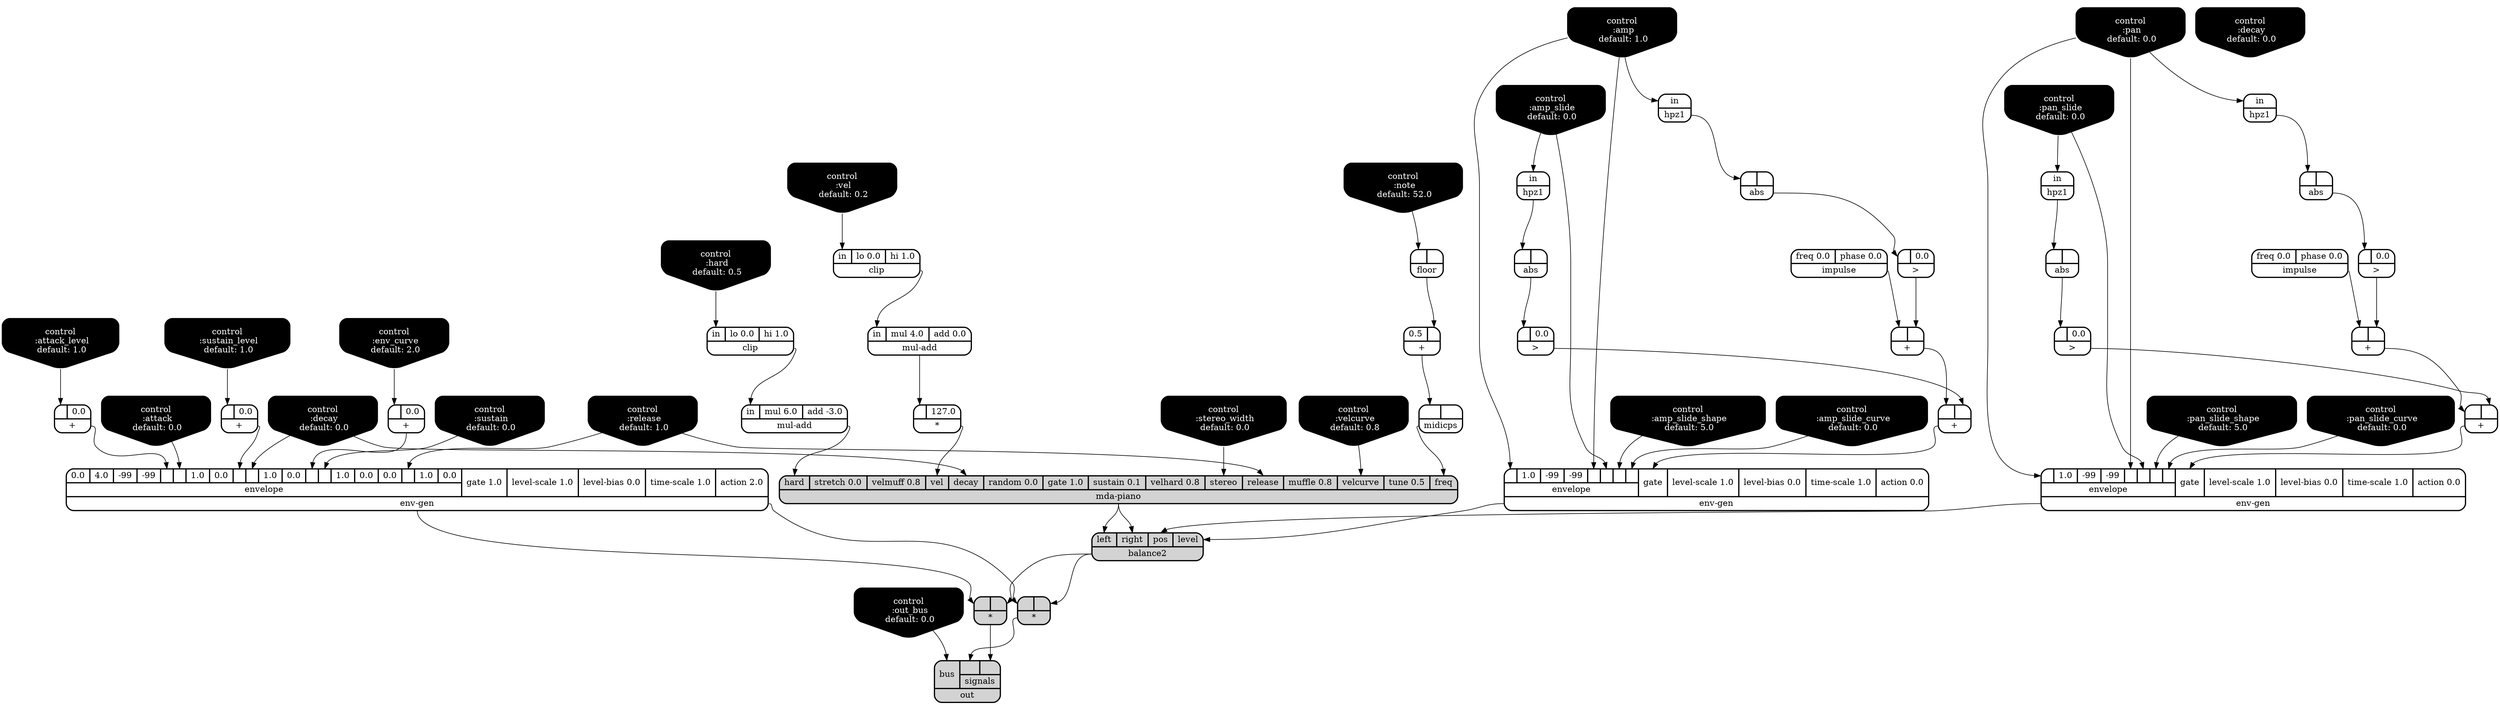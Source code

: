 digraph synthdef {
26 [label = "{{ <a> |<b> 127.0} |<__UG_NAME__>* }" style="bold, rounded" shape=record rankdir=LR];
56 [label = "{{ <a> |<b> } |<__UG_NAME__>* }" style="filled, bold, rounded"  shape=record rankdir=LR];
57 [label = "{{ <a> |<b> } |<__UG_NAME__>* }" style="filled, bold, rounded"  shape=record rankdir=LR];
33 [label = "{{ <a> |<b> } |<__UG_NAME__>+ }" style="bold, rounded" shape=record rankdir=LR];
34 [label = "{{ <a> |<b> } |<__UG_NAME__>+ }" style="bold, rounded" shape=record rankdir=LR];
36 [label = "{{ <a> |<b> 0.0} |<__UG_NAME__>+ }" style="bold, rounded" shape=record rankdir=LR];
41 [label = "{{ <a> |<b> } |<__UG_NAME__>+ }" style="bold, rounded" shape=record rankdir=LR];
45 [label = "{{ <a> |<b> } |<__UG_NAME__>+ }" style="bold, rounded" shape=record rankdir=LR];
47 [label = "{{ <a> |<b> 0.0} |<__UG_NAME__>+ }" style="bold, rounded" shape=record rankdir=LR];
48 [label = "{{ <a> 0.5|<b> } |<__UG_NAME__>+ }" style="bold, rounded" shape=record rankdir=LR];
51 [label = "{{ <a> |<b> 0.0} |<__UG_NAME__>+ }" style="bold, rounded" shape=record rankdir=LR];
30 [label = "{{ <a> |<b> 0.0} |<__UG_NAME__>\> }" style="bold, rounded" shape=record rankdir=LR];
32 [label = "{{ <a> |<b> 0.0} |<__UG_NAME__>\> }" style="bold, rounded" shape=record rankdir=LR];
40 [label = "{{ <a> |<b> 0.0} |<__UG_NAME__>\> }" style="bold, rounded" shape=record rankdir=LR];
44 [label = "{{ <a> |<b> 0.0} |<__UG_NAME__>\> }" style="bold, rounded" shape=record rankdir=LR];
29 [label = "{{ <a> |<b> } |<__UG_NAME__>abs }" style="bold, rounded" shape=record rankdir=LR];
31 [label = "{{ <a> |<b> } |<__UG_NAME__>abs }" style="bold, rounded" shape=record rankdir=LR];
39 [label = "{{ <a> |<b> } |<__UG_NAME__>abs }" style="bold, rounded" shape=record rankdir=LR];
43 [label = "{{ <a> |<b> } |<__UG_NAME__>abs }" style="bold, rounded" shape=record rankdir=LR];
55 [label = "{{ <left> left|<right> right|<pos> pos|<level> level} |<__UG_NAME__>balance2 }" style="filled, bold, rounded"  shape=record rankdir=LR];
24 [label = "{{ <in> in|<lo> lo 0.0|<hi> hi 1.0} |<__UG_NAME__>clip }" style="bold, rounded" shape=record rankdir=LR];
49 [label = "{{ <in> in|<lo> lo 0.0|<hi> hi 1.0} |<__UG_NAME__>clip }" style="bold, rounded" shape=record rankdir=LR];
0 [label = "control
 :note
 default: 52.0" shape=invhouse style="rounded, filled, bold" fillcolor=black fontcolor=white ]; 
1 [label = "control
 :amp
 default: 1.0" shape=invhouse style="rounded, filled, bold" fillcolor=black fontcolor=white ]; 
2 [label = "control
 :amp_slide
 default: 0.0" shape=invhouse style="rounded, filled, bold" fillcolor=black fontcolor=white ]; 
3 [label = "control
 :amp_slide_shape
 default: 5.0" shape=invhouse style="rounded, filled, bold" fillcolor=black fontcolor=white ]; 
4 [label = "control
 :amp_slide_curve
 default: 0.0" shape=invhouse style="rounded, filled, bold" fillcolor=black fontcolor=white ]; 
5 [label = "control
 :pan
 default: 0.0" shape=invhouse style="rounded, filled, bold" fillcolor=black fontcolor=white ]; 
6 [label = "control
 :pan_slide
 default: 0.0" shape=invhouse style="rounded, filled, bold" fillcolor=black fontcolor=white ]; 
7 [label = "control
 :pan_slide_shape
 default: 5.0" shape=invhouse style="rounded, filled, bold" fillcolor=black fontcolor=white ]; 
8 [label = "control
 :pan_slide_curve
 default: 0.0" shape=invhouse style="rounded, filled, bold" fillcolor=black fontcolor=white ]; 
9 [label = "control
 :attack
 default: 0.0" shape=invhouse style="rounded, filled, bold" fillcolor=black fontcolor=white ]; 
10 [label = "control
 :decay
 default: 0.0" shape=invhouse style="rounded, filled, bold" fillcolor=black fontcolor=white ]; 
11 [label = "control
 :sustain
 default: 0.0" shape=invhouse style="rounded, filled, bold" fillcolor=black fontcolor=white ]; 
12 [label = "control
 :release
 default: 1.0" shape=invhouse style="rounded, filled, bold" fillcolor=black fontcolor=white ]; 
13 [label = "control
 :attack_level
 default: 1.0" shape=invhouse style="rounded, filled, bold" fillcolor=black fontcolor=white ]; 
14 [label = "control
 :sustain_level
 default: 1.0" shape=invhouse style="rounded, filled, bold" fillcolor=black fontcolor=white ]; 
15 [label = "control
 :env_curve
 default: 2.0" shape=invhouse style="rounded, filled, bold" fillcolor=black fontcolor=white ]; 
16 [label = "control
 :vel
 default: 0.2" shape=invhouse style="rounded, filled, bold" fillcolor=black fontcolor=white ]; 
17 [label = "control
 :decay
 default: 0.0" shape=invhouse style="rounded, filled, bold" fillcolor=black fontcolor=white ]; 
18 [label = "control
 :hard
 default: 0.5" shape=invhouse style="rounded, filled, bold" fillcolor=black fontcolor=white ]; 
19 [label = "control
 :velcurve
 default: 0.8" shape=invhouse style="rounded, filled, bold" fillcolor=black fontcolor=white ]; 
20 [label = "control
 :stereo_width
 default: 0.0" shape=invhouse style="rounded, filled, bold" fillcolor=black fontcolor=white ]; 
21 [label = "control
 :out_bus
 default: 0.0" shape=invhouse style="rounded, filled, bold" fillcolor=black fontcolor=white ]; 
35 [label = "{{ {{<envelope___control___0>|1.0|-99|-99|<envelope___control___4>|<envelope___control___5>|<envelope___control___6>|<envelope___control___7>}|envelope}|<gate> gate|<level____scale> level-scale 1.0|<level____bias> level-bias 0.0|<time____scale> time-scale 1.0|<action> action 0.0} |<__UG_NAME__>env-gen }" style="bold, rounded" shape=record rankdir=LR];
46 [label = "{{ {{<envelope___control___0>|1.0|-99|-99|<envelope___control___4>|<envelope___control___5>|<envelope___control___6>|<envelope___control___7>}|envelope}|<gate> gate|<level____scale> level-scale 1.0|<level____bias> level-bias 0.0|<time____scale> time-scale 1.0|<action> action 0.0} |<__UG_NAME__>env-gen }" style="bold, rounded" shape=record rankdir=LR];
52 [label = "{{ {{0.0|4.0|-99|-99|<envelope___binary____op____u____gen___4>|<envelope___control___5>|1.0|0.0|<envelope___binary____op____u____gen___8>|<envelope___control___9>|1.0|0.0|<envelope___binary____op____u____gen___12>|<envelope___control___13>|1.0|0.0|0.0|<envelope___control___17>|1.0|0.0}|envelope}|<gate> gate 1.0|<level____scale> level-scale 1.0|<level____bias> level-bias 0.0|<time____scale> time-scale 1.0|<action> action 2.0} |<__UG_NAME__>env-gen }" style="bold, rounded" shape=record rankdir=LR];
28 [label = "{{ <a> |<b> } |<__UG_NAME__>floor }" style="bold, rounded" shape=record rankdir=LR];
23 [label = "{{ <in> in} |<__UG_NAME__>hpz1 }" style="bold, rounded" shape=record rankdir=LR];
27 [label = "{{ <in> in} |<__UG_NAME__>hpz1 }" style="bold, rounded" shape=record rankdir=LR];
37 [label = "{{ <in> in} |<__UG_NAME__>hpz1 }" style="bold, rounded" shape=record rankdir=LR];
42 [label = "{{ <in> in} |<__UG_NAME__>hpz1 }" style="bold, rounded" shape=record rankdir=LR];
22 [label = "{{ <freq> freq 0.0|<phase> phase 0.0} |<__UG_NAME__>impulse }" style="bold, rounded" shape=record rankdir=LR];
38 [label = "{{ <freq> freq 0.0|<phase> phase 0.0} |<__UG_NAME__>impulse }" style="bold, rounded" shape=record rankdir=LR];
54 [label = "{{ <hard> hard|<stretch> stretch 0.0|<velmuff> velmuff 0.8|<vel> vel|<decay> decay|<random> random 0.0|<gate> gate 1.0|<sustain> sustain 0.1|<velhard> velhard 0.8|<stereo> stereo|<release> release|<muffle> muffle 0.8|<velcurve> velcurve|<tune> tune 0.5|<freq> freq} |<__UG_NAME__>mda-piano }" style="filled, bold, rounded"  shape=record rankdir=LR];
53 [label = "{{ <a> |<b> } |<__UG_NAME__>midicps }" style="bold, rounded" shape=record rankdir=LR];
25 [label = "{{ <in> in|<mul> mul 4.0|<add> add 0.0} |<__UG_NAME__>mul-add }" style="bold, rounded" shape=record rankdir=LR];
50 [label = "{{ <in> in|<mul> mul 6.0|<add> add -3.0} |<__UG_NAME__>mul-add }" style="bold, rounded" shape=record rankdir=LR];
58 [label = "{{ <bus> bus|{{<signals___binary____op____u____gen___0>|<signals___binary____op____u____gen___1>}|signals}} |<__UG_NAME__>out }" style="filled, bold, rounded"  shape=record rankdir=LR];

25:__UG_NAME__ -> 26:a ;
55:__UG_NAME__ -> 56:b ;
52:__UG_NAME__ -> 56:a ;
55:__UG_NAME__ -> 57:b ;
52:__UG_NAME__ -> 57:a ;
32:__UG_NAME__ -> 33:b ;
22:__UG_NAME__ -> 33:a ;
30:__UG_NAME__ -> 34:b ;
33:__UG_NAME__ -> 34:a ;
13:__UG_NAME__ -> 36:a ;
40:__UG_NAME__ -> 41:b ;
38:__UG_NAME__ -> 41:a ;
44:__UG_NAME__ -> 45:b ;
41:__UG_NAME__ -> 45:a ;
14:__UG_NAME__ -> 47:a ;
28:__UG_NAME__ -> 48:b ;
15:__UG_NAME__ -> 51:a ;
29:__UG_NAME__ -> 30:a ;
31:__UG_NAME__ -> 32:a ;
39:__UG_NAME__ -> 40:a ;
43:__UG_NAME__ -> 44:a ;
23:__UG_NAME__ -> 29:a ;
27:__UG_NAME__ -> 31:a ;
37:__UG_NAME__ -> 39:a ;
42:__UG_NAME__ -> 43:a ;
46:__UG_NAME__ -> 55:level ;
35:__UG_NAME__ -> 55:pos ;
54:__UG_NAME__ -> 55:right ;
54:__UG_NAME__ -> 55:left ;
16:__UG_NAME__ -> 24:in ;
18:__UG_NAME__ -> 49:in ;
34:__UG_NAME__ -> 35:gate ;
5:__UG_NAME__ -> 35:envelope___control___0 ;
5:__UG_NAME__ -> 35:envelope___control___4 ;
6:__UG_NAME__ -> 35:envelope___control___5 ;
7:__UG_NAME__ -> 35:envelope___control___6 ;
8:__UG_NAME__ -> 35:envelope___control___7 ;
45:__UG_NAME__ -> 46:gate ;
1:__UG_NAME__ -> 46:envelope___control___0 ;
1:__UG_NAME__ -> 46:envelope___control___4 ;
2:__UG_NAME__ -> 46:envelope___control___5 ;
3:__UG_NAME__ -> 46:envelope___control___6 ;
4:__UG_NAME__ -> 46:envelope___control___7 ;
36:__UG_NAME__ -> 52:envelope___binary____op____u____gen___4 ;
9:__UG_NAME__ -> 52:envelope___control___5 ;
47:__UG_NAME__ -> 52:envelope___binary____op____u____gen___8 ;
10:__UG_NAME__ -> 52:envelope___control___9 ;
51:__UG_NAME__ -> 52:envelope___binary____op____u____gen___12 ;
11:__UG_NAME__ -> 52:envelope___control___13 ;
12:__UG_NAME__ -> 52:envelope___control___17 ;
0:__UG_NAME__ -> 28:a ;
6:__UG_NAME__ -> 23:in ;
5:__UG_NAME__ -> 27:in ;
1:__UG_NAME__ -> 37:in ;
2:__UG_NAME__ -> 42:in ;
53:__UG_NAME__ -> 54:freq ;
19:__UG_NAME__ -> 54:velcurve ;
12:__UG_NAME__ -> 54:release ;
20:__UG_NAME__ -> 54:stereo ;
10:__UG_NAME__ -> 54:decay ;
26:__UG_NAME__ -> 54:vel ;
50:__UG_NAME__ -> 54:hard ;
48:__UG_NAME__ -> 53:a ;
24:__UG_NAME__ -> 25:in ;
49:__UG_NAME__ -> 50:in ;
57:__UG_NAME__ -> 58:signals___binary____op____u____gen___0 ;
56:__UG_NAME__ -> 58:signals___binary____op____u____gen___1 ;
21:__UG_NAME__ -> 58:bus ;

}